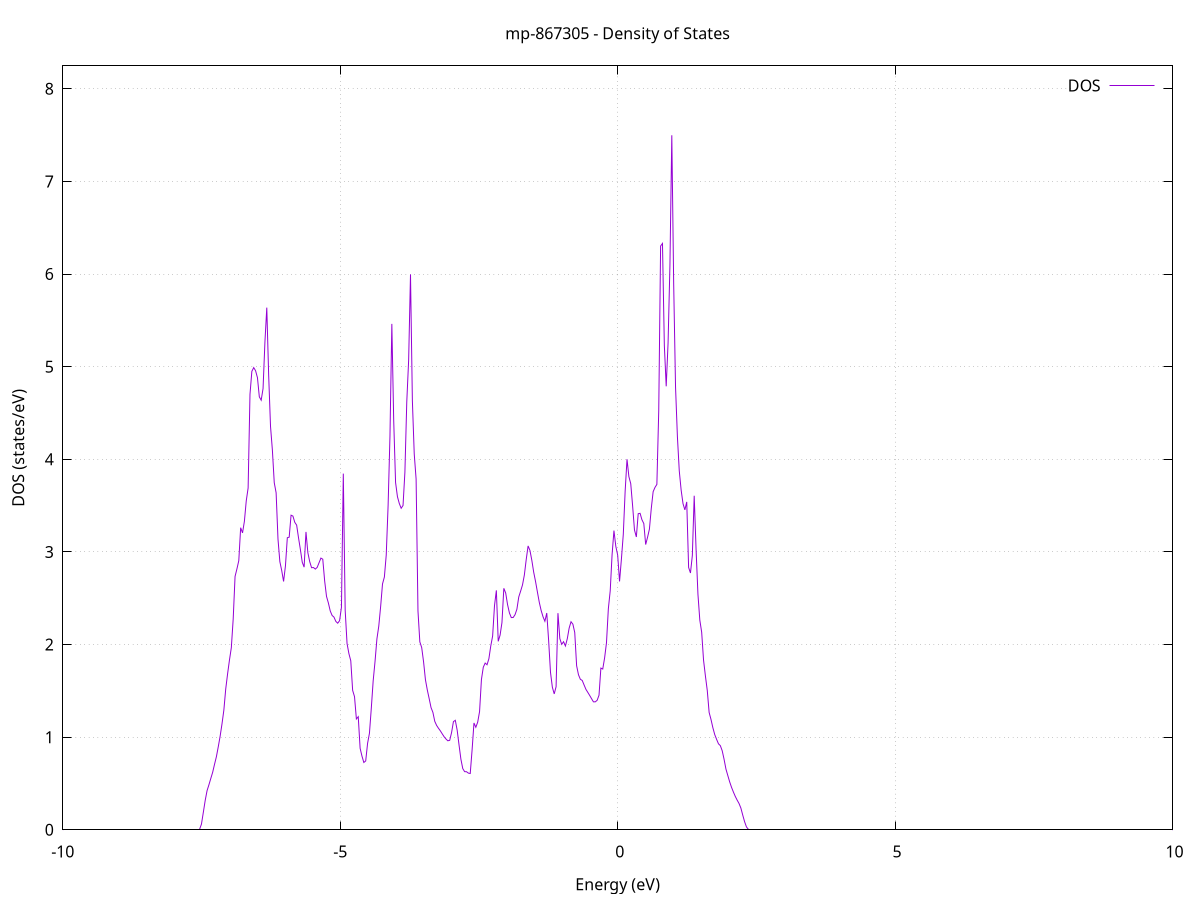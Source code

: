 set title 'mp-867305 - Density of States'
set xlabel 'Energy (eV)'
set ylabel 'DOS (states/eV)'
set grid
set xrange [-10:10]
set yrange [0:8.248]
set xzeroaxis lt -1
set terminal png size 800,600
set output 'mp-867305_dos_gnuplot.png'
plot '-' using 1:2 with lines title 'DOS'
-34.008100 0.000000
-33.974400 0.000000
-33.940800 0.000000
-33.907100 0.000000
-33.873500 0.000000
-33.839900 0.000000
-33.806200 0.000000
-33.772600 0.000000
-33.739000 0.000000
-33.705300 0.000000
-33.671700 0.000000
-33.638000 0.000000
-33.604400 0.000000
-33.570800 0.000000
-33.537100 0.000000
-33.503500 0.000000
-33.469800 0.000000
-33.436200 0.000000
-33.402600 0.000000
-33.368900 0.000000
-33.335300 0.000000
-33.301700 0.000000
-33.268000 0.000000
-33.234400 0.000000
-33.200700 0.000000
-33.167100 0.000000
-33.133500 0.000000
-33.099800 0.000000
-33.066200 0.000000
-33.032500 0.000000
-32.998900 0.000000
-32.965300 0.000000
-32.931600 0.000000
-32.898000 0.000000
-32.864300 0.000000
-32.830700 0.000000
-32.797100 0.000000
-32.763400 0.000000
-32.729800 0.000000
-32.696200 0.000000
-32.662500 0.000000
-32.628900 0.000000
-32.595200 0.000000
-32.561600 0.000000
-32.528000 0.000000
-32.494300 0.000000
-32.460700 0.000000
-32.427000 0.000000
-32.393400 0.000000
-32.359800 0.000000
-32.326100 0.000000
-32.292500 0.000000
-32.258900 0.000000
-32.225200 0.000000
-32.191600 0.000000
-32.157900 0.000000
-32.124300 0.000000
-32.090700 0.000000
-32.057000 0.000000
-32.023400 0.000000
-31.989700 0.000000
-31.956100 0.000000
-31.922500 0.000000
-31.888800 0.000000
-31.855200 0.000000
-31.821600 0.000000
-31.787900 0.000000
-31.754300 0.000000
-31.720600 0.000000
-31.687000 0.000000
-31.653400 0.000000
-31.619700 0.000000
-31.586100 0.000000
-31.552400 0.000000
-31.518800 0.000000
-31.485200 0.000000
-31.451500 0.000000
-31.417900 0.000000
-31.384200 0.000000
-31.350600 0.000000
-31.317000 0.000000
-31.283300 0.000000
-31.249700 0.000000
-31.216100 0.000000
-31.182400 0.000000
-31.148800 0.000000
-31.115100 0.000000
-31.081500 0.000000
-31.047900 0.000000
-31.014200 0.000000
-30.980600 0.000000
-30.946900 0.110700
-30.913300 0.643200
-30.879700 0.879700
-30.846000 1.123400
-30.812400 1.401500
-30.778800 1.711400
-30.745100 2.129300
-30.711500 2.431600
-30.677800 2.403300
-30.644200 2.484300
-30.610600 2.564100
-30.576900 2.575100
-30.543300 2.626800
-30.509600 2.908400
-30.476000 2.931900
-30.442400 2.636000
-30.408700 2.304900
-30.375100 3.301500
-30.341400 3.012500
-30.307800 3.134000
-30.274200 3.309800
-30.240500 3.357300
-30.206900 3.496600
-30.173300 3.691700
-30.139600 4.014700
-30.106000 4.322500
-30.072300 4.703900
-30.038700 5.235800
-30.005100 4.962500
-29.971400 4.818200
-29.937800 4.937700
-29.904100 5.197200
-29.870500 4.630300
-29.836900 3.947900
-29.803200 3.416600
-29.769600 2.721700
-29.736000 2.399000
-29.702300 1.954000
-29.668700 1.406000
-29.635000 1.051700
-29.601400 0.783400
-29.567800 0.525500
-29.534100 0.315200
-29.500500 0.152300
-29.466800 0.000000
-29.433200 0.000000
-29.399600 0.426200
-29.365900 0.677000
-29.332300 0.856500
-29.298600 1.182400
-29.265000 1.441800
-29.231400 1.757600
-29.197700 2.056900
-29.164100 2.443200
-29.130500 2.922300
-29.096800 3.478200
-29.063200 3.746500
-29.029500 4.052300
-28.995900 4.357700
-28.962300 4.926500
-28.928600 5.082500
-28.895000 5.202300
-28.861300 4.548000
-28.827700 4.163300
-28.794100 3.832000
-28.760400 3.475200
-28.726800 3.277700
-28.693200 3.130100
-28.659500 3.017300
-28.625900 2.918100
-28.592200 2.846800
-28.558600 2.760600
-28.525000 2.648300
-28.491300 2.566300
-28.457700 2.677200
-28.424000 2.469100
-28.390400 2.139600
-28.356800 2.195600
-28.323100 2.685700
-28.289500 2.367400
-28.255900 2.197100
-28.222200 2.171600
-28.188600 2.160200
-28.154900 2.108800
-28.121300 2.072000
-28.087700 2.013200
-28.054000 1.963000
-28.020400 2.017000
-27.986700 1.728500
-27.953100 1.181900
-27.919500 0.861400
-27.885800 0.350800
-27.852200 0.000000
-27.818500 0.000000
-27.784900 0.000000
-27.751300 0.000000
-27.717600 0.000000
-27.684000 0.000000
-27.650400 0.000000
-27.616700 0.000000
-27.583100 0.000000
-27.549400 0.000000
-27.515800 0.000000
-27.482200 0.000000
-27.448500 0.000000
-27.414900 0.000000
-27.381200 0.000000
-27.347600 0.000000
-27.314000 0.000000
-27.280300 0.000000
-27.246700 0.000000
-27.213100 0.000000
-27.179400 0.000000
-27.145800 0.000000
-27.112100 0.000000
-27.078500 0.000000
-27.044900 0.000000
-27.011200 0.000000
-26.977600 0.000000
-26.943900 0.000000
-26.910300 0.000000
-26.876700 0.000000
-26.843000 0.000000
-26.809400 0.000000
-26.775700 0.000000
-26.742100 0.000000
-26.708500 0.000000
-26.674800 0.000000
-26.641200 0.000000
-26.607600 0.000000
-26.573900 0.000000
-26.540300 0.000000
-26.506600 0.000000
-26.473000 0.000000
-26.439400 0.000000
-26.405700 0.000000
-26.372100 0.000000
-26.338400 0.000000
-26.304800 0.000000
-26.271200 0.000000
-26.237500 0.000000
-26.203900 0.000000
-26.170300 0.000000
-26.136600 0.000000
-26.103000 0.000000
-26.069300 0.000000
-26.035700 0.000000
-26.002100 0.000000
-25.968400 0.000000
-25.934800 0.000000
-25.901100 0.000000
-25.867500 0.000000
-25.833900 0.000000
-25.800200 0.000000
-25.766600 0.000000
-25.733000 0.000000
-25.699300 0.000000
-25.665700 0.000000
-25.632000 0.000000
-25.598400 0.000000
-25.564800 0.000000
-25.531100 0.000000
-25.497500 0.000000
-25.463800 0.000000
-25.430200 0.000000
-25.396600 0.000000
-25.362900 0.000000
-25.329300 0.000000
-25.295600 0.000000
-25.262000 0.000000
-25.228400 0.000000
-25.194700 0.000000
-25.161100 0.000000
-25.127500 0.000000
-25.093800 0.000000
-25.060200 0.000000
-25.026500 0.000000
-24.992900 0.000000
-24.959300 0.000000
-24.925600 0.000000
-24.892000 0.000000
-24.858300 0.000000
-24.824700 0.000000
-24.791100 0.000000
-24.757400 0.000000
-24.723800 0.000000
-24.690200 0.000000
-24.656500 0.000000
-24.622900 0.000000
-24.589200 0.000000
-24.555600 0.000000
-24.522000 0.000000
-24.488300 0.000000
-24.454700 0.000000
-24.421000 0.000000
-24.387400 0.000000
-24.353800 0.000000
-24.320100 0.000000
-24.286500 0.000000
-24.252800 0.000000
-24.219200 0.000000
-24.185600 0.000000
-24.151900 0.000000
-24.118300 0.000000
-24.084700 0.000000
-24.051000 0.000000
-24.017400 0.000000
-23.983700 0.000000
-23.950100 0.000000
-23.916500 0.000000
-23.882800 0.000000
-23.849200 0.000000
-23.815500 0.000000
-23.781900 0.000000
-23.748300 0.000000
-23.714600 0.000000
-23.681000 0.000000
-23.647400 0.000000
-23.613700 0.000000
-23.580100 0.000000
-23.546400 0.000000
-23.512800 0.000000
-23.479200 0.000000
-23.445500 0.000000
-23.411900 0.000000
-23.378200 0.000000
-23.344600 0.000000
-23.311000 0.000000
-23.277300 0.000000
-23.243700 0.000000
-23.210100 0.000000
-23.176400 0.000000
-23.142800 0.000000
-23.109100 0.000000
-23.075500 0.000000
-23.041900 0.000000
-23.008200 0.000000
-22.974600 0.000000
-22.940900 0.000000
-22.907300 0.000000
-22.873700 0.000000
-22.840000 0.000000
-22.806400 0.000000
-22.772700 0.000000
-22.739100 0.000000
-22.705500 0.000000
-22.671800 0.000000
-22.638200 0.000000
-22.604600 0.000000
-22.570900 0.000000
-22.537300 0.000000
-22.503600 0.000000
-22.470000 0.000000
-22.436400 0.000000
-22.402700 0.000000
-22.369100 0.000000
-22.335400 0.000000
-22.301800 0.000000
-22.268200 0.000000
-22.234500 0.000000
-22.200900 0.000000
-22.167300 0.000000
-22.133600 0.000000
-22.100000 0.000000
-22.066300 0.000000
-22.032700 0.000000
-21.999100 0.000000
-21.965400 0.000000
-21.931800 0.000000
-21.898100 0.000000
-21.864500 0.000000
-21.830900 0.000000
-21.797200 0.000000
-21.763600 0.000000
-21.729900 0.000000
-21.696300 0.000000
-21.662700 0.000000
-21.629000 0.000000
-21.595400 0.000000
-21.561800 0.000000
-21.528100 0.000000
-21.494500 0.000000
-21.460800 0.000000
-21.427200 0.000000
-21.393600 0.000000
-21.359900 0.000000
-21.326300 0.000000
-21.292600 0.000000
-21.259000 0.000000
-21.225400 0.000000
-21.191700 0.000000
-21.158100 0.000000
-21.124500 0.000000
-21.090800 0.000000
-21.057200 0.000000
-21.023500 0.000000
-20.989900 0.000000
-20.956300 0.000000
-20.922600 0.000000
-20.889000 0.000000
-20.855300 0.000000
-20.821700 0.000000
-20.788100 0.000000
-20.754400 0.000000
-20.720800 0.000000
-20.687100 0.000000
-20.653500 0.000000
-20.619900 0.000000
-20.586200 0.000000
-20.552600 0.000000
-20.519000 0.000000
-20.485300 0.000000
-20.451700 0.000000
-20.418000 0.000000
-20.384400 0.000000
-20.350800 0.000000
-20.317100 0.000000
-20.283500 0.000000
-20.249800 0.000000
-20.216200 0.000000
-20.182600 0.000000
-20.148900 0.000000
-20.115300 0.000000
-20.081700 0.000000
-20.048000 0.000000
-20.014400 0.000000
-19.980700 0.000000
-19.947100 0.000000
-19.913500 0.000000
-19.879800 0.000000
-19.846200 0.000000
-19.812500 0.000000
-19.778900 0.000000
-19.745300 0.000000
-19.711600 0.000000
-19.678000 0.000000
-19.644400 0.000000
-19.610700 0.000000
-19.577100 0.000000
-19.543400 0.000000
-19.509800 0.000000
-19.476200 0.000000
-19.442500 0.000000
-19.408900 0.000000
-19.375200 0.000000
-19.341600 0.000000
-19.308000 0.000000
-19.274300 0.000000
-19.240700 0.000000
-19.207000 0.000000
-19.173400 0.000000
-19.139800 0.000000
-19.106100 0.000000
-19.072500 0.000000
-19.038900 0.000000
-19.005200 0.000000
-18.971600 0.000000
-18.937900 0.000000
-18.904300 0.000000
-18.870700 0.000000
-18.837000 0.000000
-18.803400 0.000000
-18.769700 0.000000
-18.736100 0.000000
-18.702500 0.000000
-18.668800 0.000000
-18.635200 0.000000
-18.601600 0.000000
-18.567900 0.000000
-18.534300 0.000000
-18.500600 0.000000
-18.467000 0.000000
-18.433400 0.000000
-18.399700 0.000000
-18.366100 0.000000
-18.332400 0.000000
-18.298800 0.000000
-18.265200 0.000000
-18.231500 0.000000
-18.197900 0.000000
-18.164200 0.000000
-18.130600 0.000000
-18.097000 0.000000
-18.063300 0.000000
-18.029700 0.000000
-17.996100 0.000000
-17.962400 0.000000
-17.928800 0.000000
-17.895100 0.000000
-17.861500 0.000000
-17.827900 0.000000
-17.794200 0.000000
-17.760600 0.000000
-17.726900 0.000000
-17.693300 0.000000
-17.659700 0.000000
-17.626000 0.000000
-17.592400 0.000000
-17.558800 0.000000
-17.525100 0.000000
-17.491500 0.000000
-17.457800 0.000000
-17.424200 0.000000
-17.390600 0.000000
-17.356900 0.000000
-17.323300 0.000000
-17.289600 0.000000
-17.256000 0.000000
-17.222400 0.000000
-17.188700 0.000000
-17.155100 0.000000
-17.121500 0.000000
-17.087800 0.000000
-17.054200 0.000000
-17.020500 0.000000
-16.986900 0.000000
-16.953300 0.000000
-16.919600 0.000000
-16.886000 0.000000
-16.852300 0.000000
-16.818700 0.000000
-16.785100 0.000000
-16.751400 0.000000
-16.717800 0.000000
-16.684100 0.000000
-16.650500 0.000000
-16.616900 0.000000
-16.583200 0.000000
-16.549600 0.000000
-16.516000 0.000000
-16.482300 0.000000
-16.448700 0.000000
-16.415000 0.000000
-16.381400 0.000000
-16.347800 0.000000
-16.314100 0.000000
-16.280500 0.000000
-16.246800 0.000000
-16.213200 0.000000
-16.179600 0.000000
-16.145900 0.000000
-16.112300 0.000000
-16.078700 0.000000
-16.045000 0.000000
-16.011400 0.000000
-15.977700 0.000000
-15.944100 0.000000
-15.910500 0.000000
-15.876800 0.000000
-15.843200 0.000000
-15.809500 0.000000
-15.775900 0.000000
-15.742300 0.000000
-15.708600 0.000000
-15.675000 0.000000
-15.641300 0.000000
-15.607700 0.000000
-15.574100 0.000000
-15.540400 0.000000
-15.506800 0.000000
-15.473200 0.000000
-15.439500 0.000000
-15.405900 0.000000
-15.372200 0.000000
-15.338600 0.000000
-15.305000 0.000000
-15.271300 0.000000
-15.237700 0.000000
-15.204000 0.000000
-15.170400 0.000000
-15.136800 0.000000
-15.103100 0.000000
-15.069500 0.000000
-15.035900 0.000000
-15.002200 0.000000
-14.968600 0.000000
-14.934900 0.000000
-14.901300 0.000000
-14.867700 0.000000
-14.834000 0.000000
-14.800400 0.000000
-14.766700 0.000000
-14.733100 0.000000
-14.699500 0.000000
-14.665800 0.000000
-14.632200 0.000000
-14.598500 0.000000
-14.564900 0.000000
-14.531300 0.000000
-14.497600 0.000000
-14.464000 0.000000
-14.430400 0.000000
-14.396700 0.000000
-14.363100 0.000000
-14.329400 0.000000
-14.295800 0.000000
-14.262200 0.000000
-14.228500 0.000000
-14.194900 0.000000
-14.161200 0.000000
-14.127600 0.000000
-14.094000 0.000000
-14.060300 0.000000
-14.026700 0.000000
-13.993100 0.000000
-13.959400 0.000000
-13.925800 0.000000
-13.892100 0.000000
-13.858500 0.000000
-13.824900 0.000000
-13.791200 0.000000
-13.757600 0.000000
-13.723900 0.000000
-13.690300 0.000000
-13.656700 0.000000
-13.623000 0.000000
-13.589400 0.000000
-13.555800 0.000000
-13.522100 0.000000
-13.488500 0.000000
-13.454800 0.000000
-13.421200 0.000000
-13.387600 0.000000
-13.353900 0.000000
-13.320300 0.000000
-13.286600 0.000000
-13.253000 0.000000
-13.219400 0.000000
-13.185700 0.000000
-13.152100 0.000000
-13.118400 0.000000
-13.084800 0.000000
-13.051200 0.000000
-13.017500 0.000000
-12.983900 0.000000
-12.950300 0.000000
-12.916600 0.000000
-12.883000 0.000000
-12.849300 0.000000
-12.815700 0.000000
-12.782100 0.000000
-12.748400 0.000000
-12.714800 0.000000
-12.681100 0.000000
-12.647500 0.000000
-12.613900 0.000000
-12.580200 0.000000
-12.546600 0.000000
-12.513000 0.000000
-12.479300 0.000000
-12.445700 0.000000
-12.412000 0.000000
-12.378400 0.000000
-12.344800 0.000000
-12.311100 0.000000
-12.277500 0.000000
-12.243800 0.000000
-12.210200 0.000000
-12.176600 0.000000
-12.142900 0.000000
-12.109300 0.000000
-12.075600 0.000000
-12.042000 0.000000
-12.008400 0.000000
-11.974700 0.000000
-11.941100 0.000000
-11.907500 0.000000
-11.873800 0.000000
-11.840200 0.000000
-11.806500 0.000000
-11.772900 0.000000
-11.739300 0.000000
-11.705600 0.000000
-11.672000 0.000000
-11.638300 0.000000
-11.604700 0.000000
-11.571100 0.000000
-11.537400 0.000000
-11.503800 0.000000
-11.470200 0.000000
-11.436500 0.000000
-11.402900 0.000000
-11.369200 0.000000
-11.335600 0.000000
-11.302000 0.000000
-11.268300 0.000000
-11.234700 0.000000
-11.201000 0.000000
-11.167400 0.000000
-11.133800 0.000000
-11.100100 0.000000
-11.066500 0.000000
-11.032900 0.000000
-10.999200 0.000000
-10.965600 0.000000
-10.931900 0.000000
-10.898300 0.000000
-10.864700 0.000000
-10.831000 0.000000
-10.797400 0.000000
-10.763700 0.000000
-10.730100 0.000000
-10.696500 0.000000
-10.662800 0.000000
-10.629200 0.000000
-10.595500 0.000000
-10.561900 0.000000
-10.528300 0.000000
-10.494600 0.000000
-10.461000 0.000000
-10.427400 0.000000
-10.393700 0.000000
-10.360100 0.000000
-10.326400 0.000000
-10.292800 0.000000
-10.259200 0.000000
-10.225500 0.000000
-10.191900 0.000000
-10.158200 0.000000
-10.124600 0.000000
-10.091000 0.000000
-10.057300 0.000000
-10.023700 0.000000
-9.990100 0.000000
-9.956400 0.000000
-9.922800 0.000000
-9.889100 0.000000
-9.855500 0.000000
-9.821900 0.000000
-9.788200 0.000000
-9.754600 0.000000
-9.720900 0.000000
-9.687300 0.000000
-9.653700 0.000000
-9.620000 0.000000
-9.586400 0.000000
-9.552700 0.000000
-9.519100 0.000000
-9.485500 0.000000
-9.451800 0.000000
-9.418200 0.000000
-9.384600 0.000000
-9.350900 0.000000
-9.317300 0.000000
-9.283600 0.000000
-9.250000 0.000000
-9.216400 0.000000
-9.182700 0.000000
-9.149100 0.000000
-9.115400 0.000000
-9.081800 0.000000
-9.048200 0.000000
-9.014500 0.000000
-8.980900 0.000000
-8.947300 0.000000
-8.913600 0.000000
-8.880000 0.000000
-8.846300 0.000000
-8.812700 0.000000
-8.779100 0.000000
-8.745400 0.000000
-8.711800 0.000000
-8.678100 0.000000
-8.644500 0.000000
-8.610900 0.000000
-8.577200 0.000000
-8.543600 0.000000
-8.510000 0.000000
-8.476300 0.000000
-8.442700 0.000000
-8.409000 0.000000
-8.375400 0.000000
-8.341800 0.000000
-8.308100 0.000000
-8.274500 0.000000
-8.240800 0.000000
-8.207200 0.000000
-8.173600 0.000000
-8.139900 0.000000
-8.106300 0.000000
-8.072600 0.000000
-8.039000 0.000000
-8.005400 0.000000
-7.971700 0.000000
-7.938100 0.000000
-7.904500 0.000000
-7.870800 0.000000
-7.837200 0.000000
-7.803500 0.000000
-7.769900 0.000000
-7.736300 0.000000
-7.702600 0.000000
-7.669000 0.000000
-7.635300 0.000000
-7.601700 0.000000
-7.568100 0.000000
-7.534400 0.000000
-7.500800 0.061300
-7.467200 0.188000
-7.433500 0.316500
-7.399900 0.422200
-7.366200 0.485700
-7.332600 0.553900
-7.299000 0.620400
-7.265300 0.706700
-7.231700 0.788800
-7.198000 0.895900
-7.164400 1.010000
-7.130800 1.142900
-7.097100 1.292100
-7.063500 1.519700
-7.029800 1.683700
-6.996200 1.832200
-6.962600 1.965600
-6.928900 2.275600
-6.895300 2.735000
-6.861700 2.816700
-6.828000 2.905700
-6.794400 3.261700
-6.760700 3.205400
-6.727100 3.330800
-6.693500 3.551200
-6.659800 3.690100
-6.626200 4.701500
-6.592500 4.950300
-6.558900 4.990200
-6.525300 4.956200
-6.491600 4.881300
-6.458000 4.674500
-6.424400 4.638200
-6.390700 4.763700
-6.357100 5.263400
-6.323400 5.637600
-6.289800 4.913000
-6.256200 4.355600
-6.222500 4.098700
-6.188900 3.747400
-6.155200 3.638100
-6.121600 3.138900
-6.088000 2.894800
-6.054300 2.798900
-6.020700 2.680900
-5.987000 2.849700
-5.953400 3.153300
-5.919800 3.159200
-5.886100 3.396700
-5.852500 3.387200
-5.818900 3.319800
-5.785200 3.289400
-5.751600 3.152700
-5.717900 3.025600
-5.684300 2.888700
-5.650700 2.835600
-5.617000 3.215900
-5.583400 2.992400
-5.549700 2.895100
-5.516100 2.829800
-5.482500 2.831600
-5.448800 2.814800
-5.415200 2.833100
-5.381600 2.883300
-5.347900 2.933500
-5.314300 2.921300
-5.280600 2.687600
-5.247000 2.520000
-5.213400 2.448800
-5.179700 2.362400
-5.146100 2.314000
-5.112400 2.296100
-5.078800 2.249600
-5.045200 2.230500
-5.011500 2.257800
-4.977900 2.402500
-4.944300 3.845800
-4.910600 2.370300
-4.877000 2.011600
-4.843300 1.901700
-4.809700 1.824700
-4.776100 1.505300
-4.742400 1.437400
-4.708800 1.196600
-4.675100 1.220700
-4.641500 0.880200
-4.607900 0.795200
-4.574200 0.726500
-4.540600 0.743400
-4.506900 0.932900
-4.473300 1.042200
-4.439700 1.312900
-4.406000 1.608600
-4.372400 1.818100
-4.338800 2.060300
-4.305100 2.199100
-4.271500 2.410500
-4.237800 2.654400
-4.204200 2.728600
-4.170600 2.966300
-4.136900 3.501000
-4.103300 4.251700
-4.069600 5.462100
-4.036000 4.418700
-4.002400 3.749700
-3.968700 3.596500
-3.935100 3.522700
-3.901500 3.471400
-3.867800 3.501600
-3.834200 3.860600
-3.800500 4.619900
-3.766900 5.067900
-3.733300 5.996400
-3.699600 4.633600
-3.666000 4.058200
-3.632300 3.786400
-3.598700 2.363200
-3.565100 2.029100
-3.531400 1.967200
-3.497800 1.813500
-3.464100 1.620400
-3.430500 1.509700
-3.396900 1.416300
-3.363200 1.319100
-3.329600 1.267700
-3.296000 1.170800
-3.262300 1.126300
-3.228700 1.095600
-3.195000 1.067900
-3.161400 1.035900
-3.127800 1.004600
-3.094100 0.980500
-3.060500 0.960900
-3.026800 0.965800
-2.993200 1.049600
-2.959600 1.167700
-2.925900 1.182000
-2.892300 1.075600
-2.858700 0.916600
-2.825000 0.762500
-2.791400 0.660600
-2.757700 0.627500
-2.724100 0.626900
-2.690500 0.611800
-2.656800 0.607600
-2.623200 0.862100
-2.589500 1.153200
-2.555900 1.106900
-2.522300 1.161900
-2.488600 1.275900
-2.455000 1.622300
-2.421400 1.755100
-2.387700 1.800000
-2.354100 1.781800
-2.320400 1.847300
-2.286800 1.984700
-2.253200 2.091900
-2.219500 2.420400
-2.185900 2.584800
-2.152200 2.034500
-2.118600 2.102100
-2.085000 2.237200
-2.051300 2.607300
-2.017700 2.556200
-1.984000 2.431100
-1.950400 2.340900
-1.916800 2.291000
-1.883100 2.292000
-1.849500 2.322300
-1.815900 2.381000
-1.782200 2.513600
-1.748600 2.576700
-1.714900 2.643200
-1.681300 2.751000
-1.647700 2.917900
-1.614000 3.064800
-1.580400 3.015900
-1.546700 2.909600
-1.513100 2.781100
-1.479500 2.680400
-1.445800 2.566400
-1.412200 2.455700
-1.378600 2.367400
-1.344900 2.300000
-1.311300 2.251300
-1.277600 2.340300
-1.244000 2.045200
-1.210400 1.700900
-1.176700 1.539100
-1.143100 1.467000
-1.109400 1.544500
-1.075800 2.339000
-1.042200 2.064800
-1.008500 2.001800
-0.974900 2.030500
-0.941200 1.984400
-0.907600 2.062900
-0.874000 2.177400
-0.840300 2.246300
-0.806700 2.219800
-0.773100 2.129600
-0.739400 1.771600
-0.705800 1.673700
-0.672100 1.624900
-0.638500 1.612500
-0.604900 1.563500
-0.571200 1.515700
-0.537600 1.483300
-0.503900 1.450100
-0.470300 1.415500
-0.436700 1.381700
-0.403000 1.381100
-0.369400 1.398000
-0.335800 1.452800
-0.302100 1.745800
-0.268500 1.735700
-0.234800 1.856300
-0.201200 2.019400
-0.167600 2.386400
-0.133900 2.580000
-0.100300 2.969700
-0.066600 3.230500
-0.033000 3.060300
0.000600 2.965200
0.034300 2.681700
0.067900 2.922800
0.101600 3.188500
0.135200 3.655100
0.168800 4.000400
0.202500 3.813600
0.236100 3.736700
0.269700 3.498300
0.303400 3.236900
0.337000 3.161500
0.370700 3.412900
0.404300 3.416800
0.437900 3.347300
0.471600 3.306100
0.505200 3.079600
0.538900 3.158200
0.572500 3.246100
0.606100 3.468700
0.639800 3.650300
0.673400 3.696900
0.707000 3.729100
0.740700 4.524600
0.774300 6.302800
0.808000 6.330700
0.841600 5.229500
0.875200 4.788100
0.908900 5.256400
0.942500 6.097200
0.976200 7.498400
1.009800 5.898700
1.043400 4.780400
1.077100 4.244200
1.110700 3.875100
1.144300 3.668100
1.178000 3.521800
1.211600 3.453900
1.245300 3.540200
1.278900 2.832600
1.312500 2.772700
1.346200 2.961500
1.379800 3.606300
1.413500 3.027200
1.447100 2.544500
1.480700 2.264900
1.514400 2.132700
1.548000 1.831900
1.581700 1.661000
1.615300 1.503700
1.648900 1.266700
1.682600 1.191100
1.716200 1.102200
1.749800 1.027800
1.783500 0.976400
1.817100 0.928300
1.850800 0.908400
1.884400 0.853400
1.918000 0.761200
1.951700 0.655900
1.985300 0.586000
2.019000 0.517600
2.052600 0.458400
2.086200 0.407600
2.119900 0.360500
2.153500 0.320600
2.187100 0.284400
2.220800 0.235000
2.254400 0.158800
2.288100 0.086800
2.321700 0.030700
2.355300 0.000000
2.389000 0.000000
2.422600 0.000000
2.456300 0.000000
2.489900 0.000000
2.523500 0.000000
2.557200 0.000000
2.590800 0.000000
2.624500 0.000000
2.658100 0.000000
2.691700 0.000000
2.725400 0.000000
2.759000 0.000000
2.792600 0.000000
2.826300 0.000000
2.859900 0.000000
2.893600 0.000000
2.927200 0.000000
2.960800 0.000000
2.994500 0.000000
3.028100 0.000000
3.061800 0.000000
3.095400 0.000000
3.129000 0.000000
3.162700 0.000000
3.196300 0.000000
3.229900 0.000000
3.263600 0.000000
3.297200 0.000000
3.330900 0.000000
3.364500 0.000000
3.398100 0.000000
3.431800 0.000000
3.465400 0.000000
3.499100 0.000000
3.532700 0.000000
3.566300 0.000000
3.600000 0.000000
3.633600 0.000000
3.667200 0.000000
3.700900 0.000000
3.734500 0.000000
3.768200 0.000000
3.801800 0.000000
3.835400 0.000000
3.869100 0.000000
3.902700 0.000000
3.936400 0.000000
3.970000 0.000000
4.003600 0.000000
4.037300 0.000000
4.070900 0.000000
4.104600 0.000000
4.138200 0.000000
4.171800 0.000000
4.205500 0.000000
4.239100 0.000000
4.272700 0.000000
4.306400 0.000000
4.340000 0.000000
4.373700 0.000000
4.407300 0.000000
4.440900 0.000000
4.474600 0.000000
4.508200 0.000000
4.541900 0.000000
4.575500 0.000000
4.609100 0.000000
4.642800 0.000000
4.676400 0.000000
4.710000 0.000000
4.743700 0.000000
4.777300 0.000000
4.811000 0.000000
4.844600 0.000000
4.878200 0.000000
4.911900 0.000000
4.945500 0.000000
4.979200 0.000000
5.012800 0.000000
5.046400 0.000000
5.080100 0.000000
5.113700 0.000000
5.147400 0.000000
5.181000 0.000000
5.214600 0.000000
5.248300 0.000000
5.281900 0.000000
5.315500 0.000000
5.349200 0.000000
5.382800 0.000000
5.416500 0.000000
5.450100 0.000000
5.483700 0.000000
5.517400 0.000000
5.551000 0.000000
5.584700 0.000000
5.618300 0.000000
5.651900 0.000000
5.685600 0.000000
5.719200 0.000000
5.752800 0.000000
5.786500 0.000000
5.820100 0.000000
5.853800 0.000000
5.887400 0.000000
5.921000 0.000000
5.954700 0.000000
5.988300 0.000000
6.022000 0.000000
6.055600 0.000000
6.089200 0.000000
6.122900 0.000000
6.156500 0.000000
6.190200 0.000000
6.223800 0.000000
6.257400 0.000000
6.291100 0.000000
6.324700 0.000000
6.358300 0.000000
6.392000 0.000000
6.425600 0.000000
6.459300 0.000000
6.492900 0.000000
6.526500 0.000000
6.560200 0.000000
6.593800 0.000000
6.627500 0.000000
6.661100 0.000000
6.694700 0.000000
6.728400 0.000000
6.762000 0.000000
6.795600 0.000000
6.829300 0.000000
6.862900 0.000000
6.896600 0.000000
6.930200 0.000000
6.963800 0.000000
6.997500 0.000000
7.031100 0.000000
7.064800 0.000000
7.098400 0.000000
7.132000 0.000000
7.165700 0.000000
7.199300 0.000000
7.232900 0.000000
7.266600 0.000000
7.300200 0.000000
7.333900 0.000000
7.367500 0.000000
7.401100 0.000000
7.434800 0.000000
7.468400 0.000000
7.502100 0.000000
7.535700 0.000000
7.569300 0.000000
7.603000 0.000000
7.636600 0.000000
7.670300 0.000000
7.703900 0.000000
7.737500 0.000000
7.771200 0.000000
7.804800 0.000000
7.838400 0.000000
7.872100 0.000000
7.905700 0.000000
7.939400 0.000000
7.973000 0.000000
8.006600 0.000000
8.040300 0.000000
8.073900 0.000000
8.107600 0.000000
8.141200 0.000000
8.174800 0.000000
8.208500 0.000000
8.242100 0.000000
8.275700 0.000000
8.309400 0.000000
8.343000 0.000000
8.376700 0.000000
8.410300 0.000000
8.443900 0.000000
8.477600 0.000000
8.511200 0.000000
8.544900 0.000000
8.578500 0.000000
8.612100 0.000000
8.645800 0.000000
8.679400 0.000000
8.713100 0.000000
8.746700 0.000000
8.780300 0.000000
8.814000 0.000000
8.847600 0.000000
8.881200 0.000000
8.914900 0.000000
8.948500 0.000000
8.982200 0.000000
9.015800 0.000000
9.049400 0.000000
9.083100 0.000000
9.116700 0.000000
9.150400 0.000000
9.184000 0.000000
9.217600 0.000000
9.251300 0.000000
9.284900 0.000000
9.318500 0.000000
9.352200 0.000000
9.385800 0.000000
9.419500 0.000000
9.453100 0.000000
9.486700 0.000000
9.520400 0.000000
9.554000 0.000000
9.587700 0.000000
9.621300 0.000000
9.654900 0.000000
9.688600 0.000000
9.722200 0.000000
9.755800 0.000000
9.789500 0.000000
9.823100 0.000000
9.856800 0.000000
9.890400 0.000000
9.924000 0.000000
9.957700 0.000000
9.991300 0.000000
10.025000 0.000000
10.058600 0.000000
10.092200 0.000000
10.125900 0.000000
10.159500 0.000000
10.193200 0.000000
10.226800 0.000000
10.260400 0.000000
10.294100 0.000000
10.327700 0.000000
10.361300 0.000000
10.395000 0.000000
10.428600 0.000000
10.462300 0.000000
10.495900 0.000000
10.529500 0.000000
10.563200 0.000000
10.596800 0.000000
10.630500 0.000000
10.664100 0.000000
10.697700 0.000000
10.731400 0.000000
10.765000 0.000000
10.798600 0.000000
10.832300 0.000000
10.865900 0.000000
10.899600 0.000000
10.933200 0.000000
10.966800 0.000000
11.000500 0.000000
11.034100 0.000000
11.067800 0.000000
11.101400 0.000000
11.135000 0.000000
11.168700 0.000000
11.202300 0.000000
11.236000 0.000000
11.269600 0.000000
11.303200 0.000000
11.336900 0.000000
11.370500 0.000000
11.404100 0.000000
11.437800 0.000000
11.471400 0.000000
11.505100 0.000000
11.538700 0.000000
11.572300 0.000000
11.606000 0.000000
11.639600 0.000000
11.673300 0.000000
11.706900 0.000000
11.740500 0.000000
11.774200 0.000000
11.807800 0.000000
11.841400 0.000000
11.875100 0.000000
11.908700 0.000000
11.942400 0.000000
11.976000 0.000000
12.009600 0.000000
12.043300 0.022600
12.076900 0.030800
12.110600 0.039900
12.144200 0.049800
12.177800 0.060700
12.211500 0.070100
12.245100 0.079400
12.278700 0.088400
12.312400 0.098200
12.346000 0.109300
12.379700 0.119000
12.413300 0.128500
12.446900 0.137700
12.480600 0.147000
12.514200 0.246200
12.547900 0.395500
12.581500 0.541800
12.615100 0.744600
12.648800 0.857600
12.682400 0.958000
12.716100 1.354000
12.749700 2.081100
12.783300 2.448700
12.817000 3.328500
12.850600 3.031900
12.884200 3.325300
12.917900 3.398100
12.951500 3.676900
12.985200 3.624600
13.018800 3.748800
13.052400 3.605900
13.086100 3.627400
13.119700 3.913600
13.153400 4.001300
13.187000 4.088700
13.220600 4.433100
13.254300 4.040600
13.287900 4.090200
13.321500 4.286400
13.355200 4.445900
13.388800 5.020300
13.422500 4.334800
13.456100 4.225200
13.489700 4.220100
13.523400 4.320500
13.557000 4.566800
13.590700 4.782000
13.624300 5.210100
13.657900 5.631700
13.691600 5.999000
13.725200 6.658800
13.758900 7.102100
13.792500 6.369000
13.826100 6.451500
13.859800 6.829500
13.893400 6.466300
13.927000 6.601000
13.960700 6.480900
13.994300 6.529100
14.028000 6.678900
14.061600 6.778200
14.095200 7.132900
14.128900 7.441300
14.162500 7.201000
14.196200 7.456700
14.229800 7.837900
14.263400 6.923000
14.297100 7.546100
14.330700 8.548600
14.364300 7.732800
14.398000 7.376700
14.431600 8.104700
14.465300 8.639000
14.498900 8.418400
14.532500 6.647600
14.566200 7.436800
14.599800 7.641700
14.633500 7.912600
14.667100 9.892000
14.700700 11.575400
14.734400 10.640700
14.768000 10.097900
14.801700 9.640800
14.835300 11.666200
14.868900 11.748000
14.902600 11.123300
14.936200 10.613800
14.969800 11.887700
15.003500 12.313300
15.037100 11.184500
15.070800 11.497500
15.104400 13.084100
15.138000 12.953600
15.171700 16.340000
15.205300 14.792800
15.239000 14.729400
15.272600 15.753000
15.306200 13.502400
15.339900 12.213400
15.373500 13.162000
15.407100 15.702100
15.440800 17.154200
15.474400 17.988400
15.508100 17.783300
15.541700 17.122300
15.575300 14.689200
15.609000 13.918800
15.642600 11.822600
15.676300 12.414700
15.709900 14.384600
15.743500 13.721500
15.777200 12.412600
15.810800 13.533100
15.844400 13.313800
15.878100 12.182000
15.911700 12.128600
15.945400 12.314000
15.979000 13.544200
16.012600 12.845300
16.046300 11.503500
16.079900 12.008100
16.113600 11.708200
16.147200 11.408000
16.180800 9.753800
16.214500 8.924000
16.248100 8.281300
16.281800 8.755700
16.315400 9.791600
16.349000 21.217700
16.382700 13.271600
16.416300 13.086200
16.449900 15.059300
16.483600 12.794000
16.517200 9.564900
16.550900 9.061700
16.584500 9.296700
16.618100 8.867000
16.651800 9.457400
16.685400 11.665000
16.719100 12.043700
16.752700 11.254200
16.786300 12.022000
16.820000 11.682700
16.853600 11.078000
16.887200 12.832100
16.920900 10.912500
16.954500 10.680400
16.988200 10.921900
17.021800 10.240000
17.055400 10.099400
17.089100 11.660600
17.122700 9.883800
17.156400 7.981700
17.190000 8.929500
17.223600 10.930200
17.257300 12.670900
17.290900 11.738900
17.324600 9.586900
17.358200 10.970400
17.391800 12.490100
17.425500 12.594400
17.459100 13.552100
17.492700 14.295500
17.526400 13.876500
17.560000 10.483500
17.593700 13.058900
17.627300 17.293800
17.660900 14.717500
17.694600 25.595900
17.728200 18.964100
17.761900 23.030800
17.795500 14.279300
17.829100 12.172500
17.862800 17.613900
17.896400 15.454400
17.930000 15.832500
17.963700 15.882000
17.997300 18.396700
18.031000 18.058900
18.064600 15.863000
18.098200 15.864400
18.131900 16.653100
18.165500 12.781400
18.199200 15.741700
18.232800 18.670800
18.266400 18.312900
18.300100 15.224500
18.333700 15.429300
18.367300 15.566500
18.401000 12.298600
18.434600 10.325200
18.468300 9.308000
18.501900 11.928000
18.535500 10.748100
18.569200 12.207700
18.602800 11.286000
18.636500 10.347600
18.670100 9.159400
18.703700 9.105500
18.737400 8.406700
18.771000 7.877500
18.804700 8.398600
18.838300 8.446400
18.871900 7.113800
18.905600 6.286500
18.939200 6.081400
18.972800 5.659500
19.006500 5.417700
19.040100 4.878700
19.073800 4.615500
19.107400 4.792300
19.141000 5.105800
19.174700 5.499500
19.208300 4.923100
19.242000 4.743900
19.275600 4.583000
19.309200 4.365400
19.342900 4.061700
19.376500 3.648800
19.410100 3.043100
19.443800 2.732900
19.477400 2.620300
19.511100 2.562200
19.544700 2.775900
19.578300 2.785800
19.612000 2.834100
19.645600 2.741600
19.679300 2.561500
19.712900 2.516600
19.746500 2.443900
19.780200 2.372300
19.813800 2.522200
19.847500 2.739400
19.881100 3.102300
19.914700 3.597500
19.948400 4.152700
19.982000 4.759700
20.015600 4.789500
20.049300 4.374500
20.082900 4.097200
20.116600 3.733400
20.150200 3.623300
20.183800 3.653800
20.217500 3.496600
20.251100 3.444400
20.284800 3.494800
20.318400 3.363600
20.352000 3.173000
20.385700 3.193500
20.419300 3.119000
20.452900 3.221600
20.486600 3.122100
20.520200 2.874900
20.553900 3.012900
20.587500 3.066200
20.621100 3.000400
20.654800 2.912700
20.688400 2.865700
20.722100 2.840600
20.755700 2.659000
20.789300 2.636000
20.823000 2.628700
20.856600 2.714500
20.890300 2.907600
20.923900 2.945000
20.957500 3.072900
20.991200 3.158600
21.024800 3.273800
21.058400 3.223500
21.092100 3.039300
21.125700 2.945800
21.159400 3.055200
21.193000 2.961400
21.226600 3.033900
21.260300 3.082200
21.293900 2.891100
21.327600 2.871900
21.361200 2.887700
21.394800 3.188300
21.428500 3.521400
21.462100 3.788700
21.495700 4.069800
21.529400 4.214500
21.563000 3.659800
21.596700 3.265300
21.630300 3.043700
21.663900 2.772500
21.697600 2.551300
21.731200 2.495300
21.764900 2.501600
21.798500 2.679100
21.832100 3.382000
21.865800 3.358300
21.899400 3.528600
21.933000 3.144400
21.966700 3.081000
22.000300 3.013000
22.034000 2.905200
22.067600 2.915000
22.101200 3.122200
22.134900 2.956600
22.168500 3.004900
22.202200 2.736600
22.235800 2.548300
22.269400 2.404200
22.303100 2.267500
22.336700 2.141300
22.370400 2.129600
22.404000 2.170300
22.437600 2.231200
22.471300 2.356200
22.504900 2.432100
22.538500 2.503900
22.572200 2.623400
22.605800 2.913500
22.639500 2.959200
22.673100 3.161100
22.706700 3.222000
22.740400 3.244300
22.774000 3.415300
22.807700 3.320200
22.841300 3.087200
22.874900 2.799500
22.908600 2.662100
22.942200 2.519200
22.975800 2.593400
23.009500 2.604500
23.043100 2.623500
23.076800 2.725800
23.110400 2.848900
23.144000 3.002700
23.177700 3.087800
23.211300 3.160600
23.245000 3.334800
23.278600 3.396500
23.312200 3.315900
23.345900 3.362700
23.379500 3.314400
23.413200 3.174500
23.446800 3.057000
23.480400 3.009200
23.514100 3.001200
23.547700 2.992600
23.581300 2.819500
23.615000 2.624700
23.648600 2.375800
23.682300 2.235100
23.715900 2.182300
23.749500 2.263400
23.783200 2.116400
23.816800 2.044300
23.850500 2.054500
23.884100 2.016000
23.917700 2.026200
23.951400 2.021300
23.985000 2.064200
24.018600 2.177100
24.052300 2.333400
24.085900 2.358400
24.119600 2.787400
24.153200 2.857500
24.186800 2.959700
24.220500 3.127500
24.254100 3.350500
24.287800 3.723000
24.321400 3.403700
24.355000 3.516300
24.388700 3.608300
24.422300 3.610500
24.455900 3.524000
24.489600 3.396400
24.523200 3.259900
24.556900 3.277700
24.590500 3.310300
24.624100 3.404800
24.657800 3.496600
24.691400 3.477100
24.725100 3.619400
24.758700 3.560300
24.792300 3.581500
24.826000 3.561200
24.859600 3.713400
24.893300 3.603200
24.926900 3.706100
24.960500 3.153500
24.994200 3.008400
25.027800 2.928000
25.061400 2.898000
25.095100 3.031800
25.128700 3.173500
25.162400 3.393000
25.196000 3.405300
25.229600 3.455300
25.263300 3.451300
25.296900 3.438200
25.330600 3.453000
25.364200 3.379100
25.397800 3.260600
25.431500 3.216500
25.465100 3.140600
25.498700 3.138700
25.532400 2.729700
25.566000 2.558500
25.599700 2.533500
25.633300 2.533100
25.666900 2.613700
25.700600 2.687000
25.734200 2.778200
25.767900 2.934700
25.801500 3.093500
25.835100 3.159600
25.868800 3.203600
25.902400 3.143200
25.936100 3.220800
25.969700 3.280900
26.003300 3.603900
26.037000 3.600800
26.070600 3.391100
26.104200 3.107800
26.137900 2.836900
26.171500 2.584000
26.205200 2.339700
26.238800 2.140800
26.272400 1.904000
26.306100 1.808600
26.339700 1.855900
26.373400 1.857900
26.407000 2.013200
26.440600 2.101200
26.474300 2.216700
26.507900 2.348200
26.541500 2.438100
26.575200 2.643800
26.608800 2.729600
26.642500 2.684500
26.676100 2.534400
26.709700 2.310500
26.743400 2.342500
26.777000 2.432900
26.810700 2.476300
26.844300 2.548700
26.877900 2.644200
26.911600 2.862000
26.945200 2.994800
26.978900 3.155900
27.012500 3.083400
27.046100 3.097700
27.079800 3.092300
27.113400 2.838600
27.147000 2.554500
27.180700 2.445700
27.214300 2.185200
27.248000 2.067400
27.281600 2.054500
27.315200 2.090700
27.348900 2.130000
27.382500 2.182500
27.416200 2.324400
27.449800 2.432200
27.483400 2.394300
27.517100 2.399500
27.550700 2.393200
27.584300 2.341600
27.618000 2.333800
27.651600 2.322600
27.685300 2.327700
27.718900 2.297500
27.752500 2.306700
27.786200 2.373100
27.819800 2.401900
27.853500 2.357200
27.887100 2.611800
27.920700 2.408000
27.954400 2.309300
27.988000 2.373300
28.021600 2.464200
28.055300 2.522700
28.088900 2.564700
28.122600 2.671100
28.156200 2.671300
28.189800 2.718500
28.223500 2.876100
28.257100 2.857700
28.290800 2.838200
28.324400 2.924200
28.358000 2.863800
28.391700 2.812600
28.425300 2.856600
28.459000 2.952700
28.492600 3.048200
28.526200 2.931200
28.559900 2.878100
28.593500 2.868800
28.627100 2.837600
28.660800 2.860400
28.694400 2.845500
28.728100 2.771800
28.761700 2.813200
28.795300 2.936300
28.829000 3.149500
28.862600 2.847400
28.896300 2.732500
28.929900 2.612900
28.963500 2.428600
28.997200 2.263800
29.030800 2.139000
29.064400 1.925100
29.098100 1.760600
29.131700 1.598700
29.165400 1.456400
29.199000 1.333100
29.232600 1.208900
29.266300 1.097800
29.299900 0.996800
29.333600 0.914800
29.367200 0.878100
29.400800 0.846300
29.434500 0.820100
29.468100 0.738000
29.501800 0.721300
29.535400 0.684100
29.569000 0.591300
29.602700 0.514700
29.636300 0.462900
29.669900 0.407200
29.703600 0.356300
29.737200 0.309300
29.770900 0.267400
29.804500 0.216300
29.838100 0.182000
29.871800 0.155300
29.905400 0.123600
29.939100 0.101900
29.972700 0.079300
30.006300 0.056000
30.040000 0.032400
30.073600 0.014900
30.107200 0.008900
30.140900 0.005600
30.174500 0.002700
30.208200 0.000200
30.241800 0.000000
30.275400 0.000000
30.309100 0.000000
30.342700 0.000000
30.376400 0.000000
30.410000 0.000000
30.443600 0.000000
30.477300 0.000000
30.510900 0.000000
30.544500 0.000000
30.578200 0.000000
30.611800 0.000000
30.645500 0.000000
30.679100 0.000000
30.712700 0.000000
30.746400 0.000000
30.780000 0.000000
30.813700 0.000000
30.847300 0.000000
30.880900 0.000000
30.914600 0.000000
30.948200 0.000000
30.981900 0.000000
31.015500 0.000000
31.049100 0.000000
31.082800 0.000000
31.116400 0.000000
31.150000 0.000000
31.183700 0.000000
31.217300 0.000000
31.251000 0.000000
31.284600 0.000000
31.318200 0.000000
31.351900 0.000000
31.385500 0.000000
31.419200 0.000000
31.452800 0.000000
31.486400 0.000000
31.520100 0.000000
31.553700 0.000000
31.587300 0.000000
31.621000 0.000000
31.654600 0.000000
31.688300 0.000000
31.721900 0.000000
31.755500 0.000000
31.789200 0.000000
31.822800 0.000000
31.856500 0.000000
31.890100 0.000000
31.923700 0.000000
31.957400 0.000000
31.991000 0.000000
32.024700 0.000000
32.058300 0.000000
32.091900 0.000000
32.125600 0.000000
32.159200 0.000000
32.192800 0.000000
32.226500 0.000000
32.260100 0.000000
32.293800 0.000000
32.327400 0.000000
32.361000 0.000000
32.394700 0.000000
32.428300 0.000000
32.462000 0.000000
32.495600 0.000000
32.529200 0.000000
32.562900 0.000000
32.596500 0.000000
32.630100 0.000000
32.663800 0.000000
32.697400 0.000000
32.731100 0.000000
32.764700 0.000000
32.798300 0.000000
32.832000 0.000000
32.865600 0.000000
32.899300 0.000000
32.932900 0.000000
32.966500 0.000000
33.000200 0.000000
33.033800 0.000000
33.067400 0.000000
33.101100 0.000000
33.134700 0.000000
33.168400 0.000000
33.202000 0.000000
33.235600 0.000000
33.269300 0.000000
e
